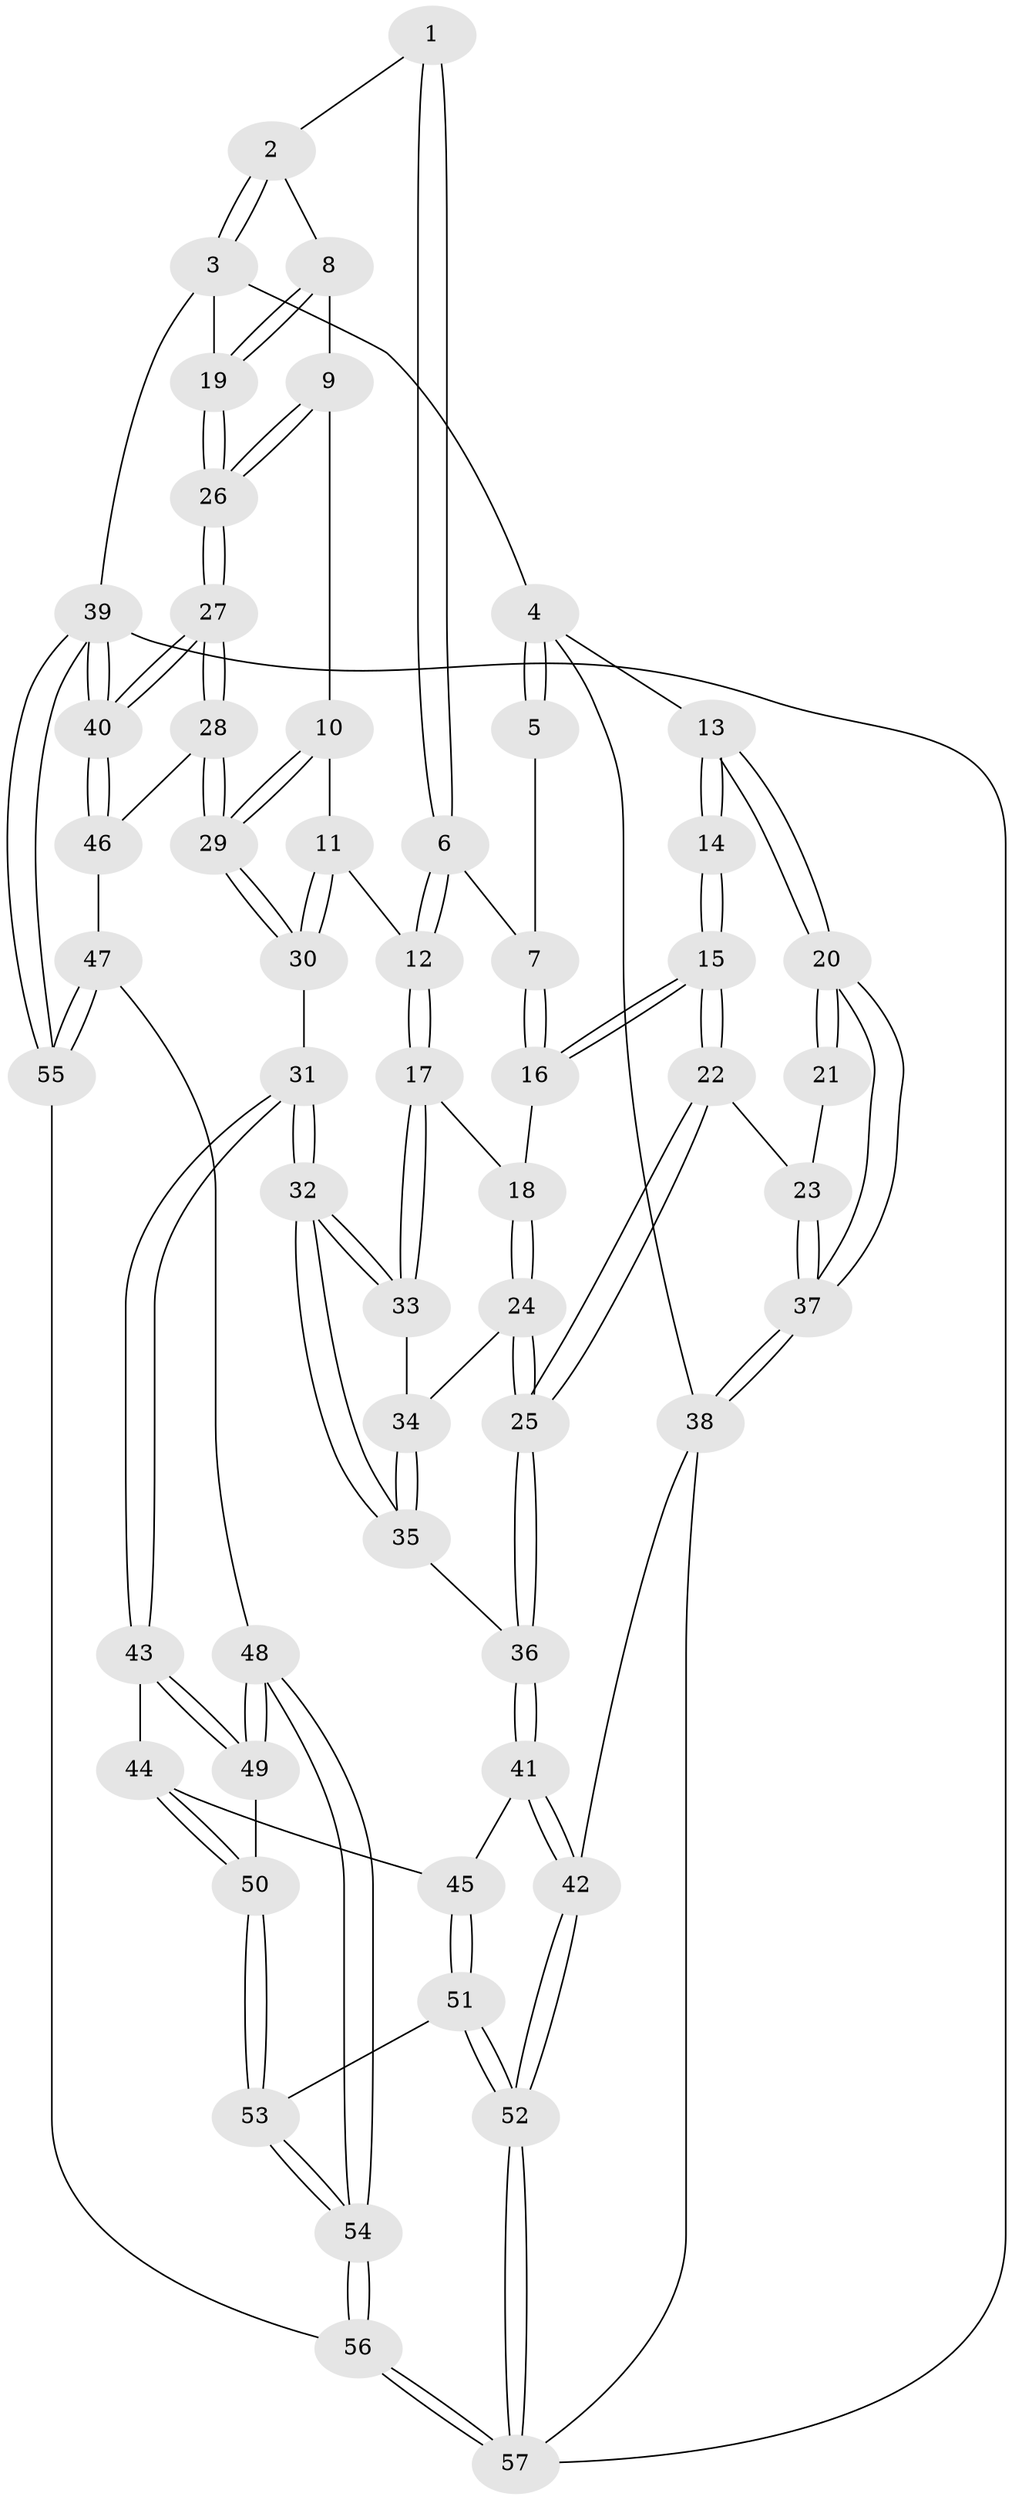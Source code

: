 // coarse degree distribution, {4: 0.32142857142857145, 3: 0.21428571428571427, 5: 0.32142857142857145, 7: 0.10714285714285714, 6: 0.03571428571428571}
// Generated by graph-tools (version 1.1) at 2025/06/03/04/25 22:06:28]
// undirected, 57 vertices, 139 edges
graph export_dot {
graph [start="1"]
  node [color=gray90,style=filled];
  1 [pos="+0.8903426998731458+0"];
  2 [pos="+1+0"];
  3 [pos="+1+0"];
  4 [pos="+0+0"];
  5 [pos="+0.5443982584220466+0"];
  6 [pos="+0.7636153216346133+0.17243499906937096"];
  7 [pos="+0.4910869540635447+0.11362153224558146"];
  8 [pos="+0.9168200817299421+0.25792282977174646"];
  9 [pos="+0.8400569697912148+0.28499955760147505"];
  10 [pos="+0.8357414269472954+0.28437102664947095"];
  11 [pos="+0.7829037473549465+0.26781032416846523"];
  12 [pos="+0.7793920787428887+0.26567367973054257"];
  13 [pos="+0+0"];
  14 [pos="+0.22020239086776502+0.1764085835269159"];
  15 [pos="+0.3376609413666631+0.2359445608094448"];
  16 [pos="+0.40482620449986406+0.21773034493810794"];
  17 [pos="+0.7190194467059209+0.30443019087938306"];
  18 [pos="+0.4505066152528019+0.24911358023168956"];
  19 [pos="+1+0.15124110307758254"];
  20 [pos="+0+0.5250466849731885"];
  21 [pos="+0.13292882206954834+0.3504436802913954"];
  22 [pos="+0.3247468238783336+0.4528692944551563"];
  23 [pos="+0.17756548763251487+0.46127701022663337"];
  24 [pos="+0.5512216968434096+0.4119561450996064"];
  25 [pos="+0.32883236334023225+0.46240193784668004"];
  26 [pos="+1+0.6135363275468814"];
  27 [pos="+1+0.6374552208753278"];
  28 [pos="+0.9759401058526739+0.6354311887245294"];
  29 [pos="+0.8946118839503445+0.6094574163442191"];
  30 [pos="+0.80840284437923+0.5940370202631303"];
  31 [pos="+0.6943771742785451+0.6044215674755234"];
  32 [pos="+0.6790418641474796+0.578018088348426"];
  33 [pos="+0.7189543874351788+0.30454199042873553"];
  34 [pos="+0.5633780697105132+0.4231488833939257"];
  35 [pos="+0.5722623864896982+0.4907729499011206"];
  36 [pos="+0.3557689693053859+0.5583801436500742"];
  37 [pos="+0+0.6039498726070368"];
  38 [pos="+0+0.6672677640492044"];
  39 [pos="+1+1"];
  40 [pos="+1+1"];
  41 [pos="+0.3511953116895307+0.5927215159283858"];
  42 [pos="+0+0.6812784854929496"];
  43 [pos="+0.6827303717129749+0.6213809218317426"];
  44 [pos="+0.4765943055779114+0.6683246927028768"];
  45 [pos="+0.3763217920292719+0.6456723189962965"];
  46 [pos="+0.8087649332265764+0.8232645643456086"];
  47 [pos="+0.8025260991899673+0.8289402815490441"];
  48 [pos="+0.6972603804100176+0.7950094052314803"];
  49 [pos="+0.6706397763543639+0.7443314699441049"];
  50 [pos="+0.5477430938197073+0.8055489835502632"];
  51 [pos="+0.34094965138074473+0.8039671530818435"];
  52 [pos="+0.21589024037327717+0.8969626377722341"];
  53 [pos="+0.5043281015916072+0.8906428526932241"];
  54 [pos="+0.6017559645107567+1"];
  55 [pos="+0.8688725130943534+1"];
  56 [pos="+0.6072802262508498+1"];
  57 [pos="+0.23150225932742202+1"];
  1 -- 2;
  1 -- 6;
  1 -- 6;
  2 -- 3;
  2 -- 3;
  2 -- 8;
  3 -- 4;
  3 -- 19;
  3 -- 39;
  4 -- 5;
  4 -- 5;
  4 -- 13;
  4 -- 38;
  5 -- 7;
  6 -- 7;
  6 -- 12;
  6 -- 12;
  7 -- 16;
  7 -- 16;
  8 -- 9;
  8 -- 19;
  8 -- 19;
  9 -- 10;
  9 -- 26;
  9 -- 26;
  10 -- 11;
  10 -- 29;
  10 -- 29;
  11 -- 12;
  11 -- 30;
  11 -- 30;
  12 -- 17;
  12 -- 17;
  13 -- 14;
  13 -- 14;
  13 -- 20;
  13 -- 20;
  14 -- 15;
  14 -- 15;
  15 -- 16;
  15 -- 16;
  15 -- 22;
  15 -- 22;
  16 -- 18;
  17 -- 18;
  17 -- 33;
  17 -- 33;
  18 -- 24;
  18 -- 24;
  19 -- 26;
  19 -- 26;
  20 -- 21;
  20 -- 21;
  20 -- 37;
  20 -- 37;
  21 -- 23;
  22 -- 23;
  22 -- 25;
  22 -- 25;
  23 -- 37;
  23 -- 37;
  24 -- 25;
  24 -- 25;
  24 -- 34;
  25 -- 36;
  25 -- 36;
  26 -- 27;
  26 -- 27;
  27 -- 28;
  27 -- 28;
  27 -- 40;
  27 -- 40;
  28 -- 29;
  28 -- 29;
  28 -- 46;
  29 -- 30;
  29 -- 30;
  30 -- 31;
  31 -- 32;
  31 -- 32;
  31 -- 43;
  31 -- 43;
  32 -- 33;
  32 -- 33;
  32 -- 35;
  32 -- 35;
  33 -- 34;
  34 -- 35;
  34 -- 35;
  35 -- 36;
  36 -- 41;
  36 -- 41;
  37 -- 38;
  37 -- 38;
  38 -- 42;
  38 -- 57;
  39 -- 40;
  39 -- 40;
  39 -- 55;
  39 -- 55;
  39 -- 57;
  40 -- 46;
  40 -- 46;
  41 -- 42;
  41 -- 42;
  41 -- 45;
  42 -- 52;
  42 -- 52;
  43 -- 44;
  43 -- 49;
  43 -- 49;
  44 -- 45;
  44 -- 50;
  44 -- 50;
  45 -- 51;
  45 -- 51;
  46 -- 47;
  47 -- 48;
  47 -- 55;
  47 -- 55;
  48 -- 49;
  48 -- 49;
  48 -- 54;
  48 -- 54;
  49 -- 50;
  50 -- 53;
  50 -- 53;
  51 -- 52;
  51 -- 52;
  51 -- 53;
  52 -- 57;
  52 -- 57;
  53 -- 54;
  53 -- 54;
  54 -- 56;
  54 -- 56;
  55 -- 56;
  56 -- 57;
  56 -- 57;
}
